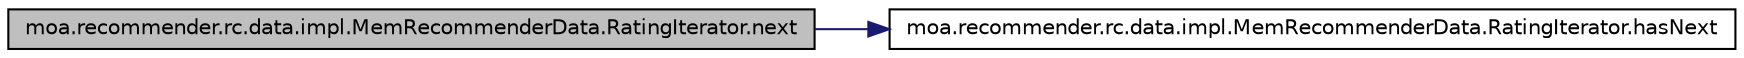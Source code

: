 digraph G
{
  edge [fontname="Helvetica",fontsize="10",labelfontname="Helvetica",labelfontsize="10"];
  node [fontname="Helvetica",fontsize="10",shape=record];
  rankdir=LR;
  Node1 [label="moa.recommender.rc.data.impl.MemRecommenderData.RatingIterator.next",height=0.2,width=0.4,color="black", fillcolor="grey75", style="filled" fontcolor="black"];
  Node1 -> Node2 [color="midnightblue",fontsize="10",style="solid",fontname="Helvetica"];
  Node2 [label="moa.recommender.rc.data.impl.MemRecommenderData.RatingIterator.hasNext",height=0.2,width=0.4,color="black", fillcolor="white", style="filled",URL="$classmoa_1_1recommender_1_1rc_1_1data_1_1impl_1_1MemRecommenderData_1_1RatingIterator.html#a759c338cecce93f8441bf9065f286cce"];
}
